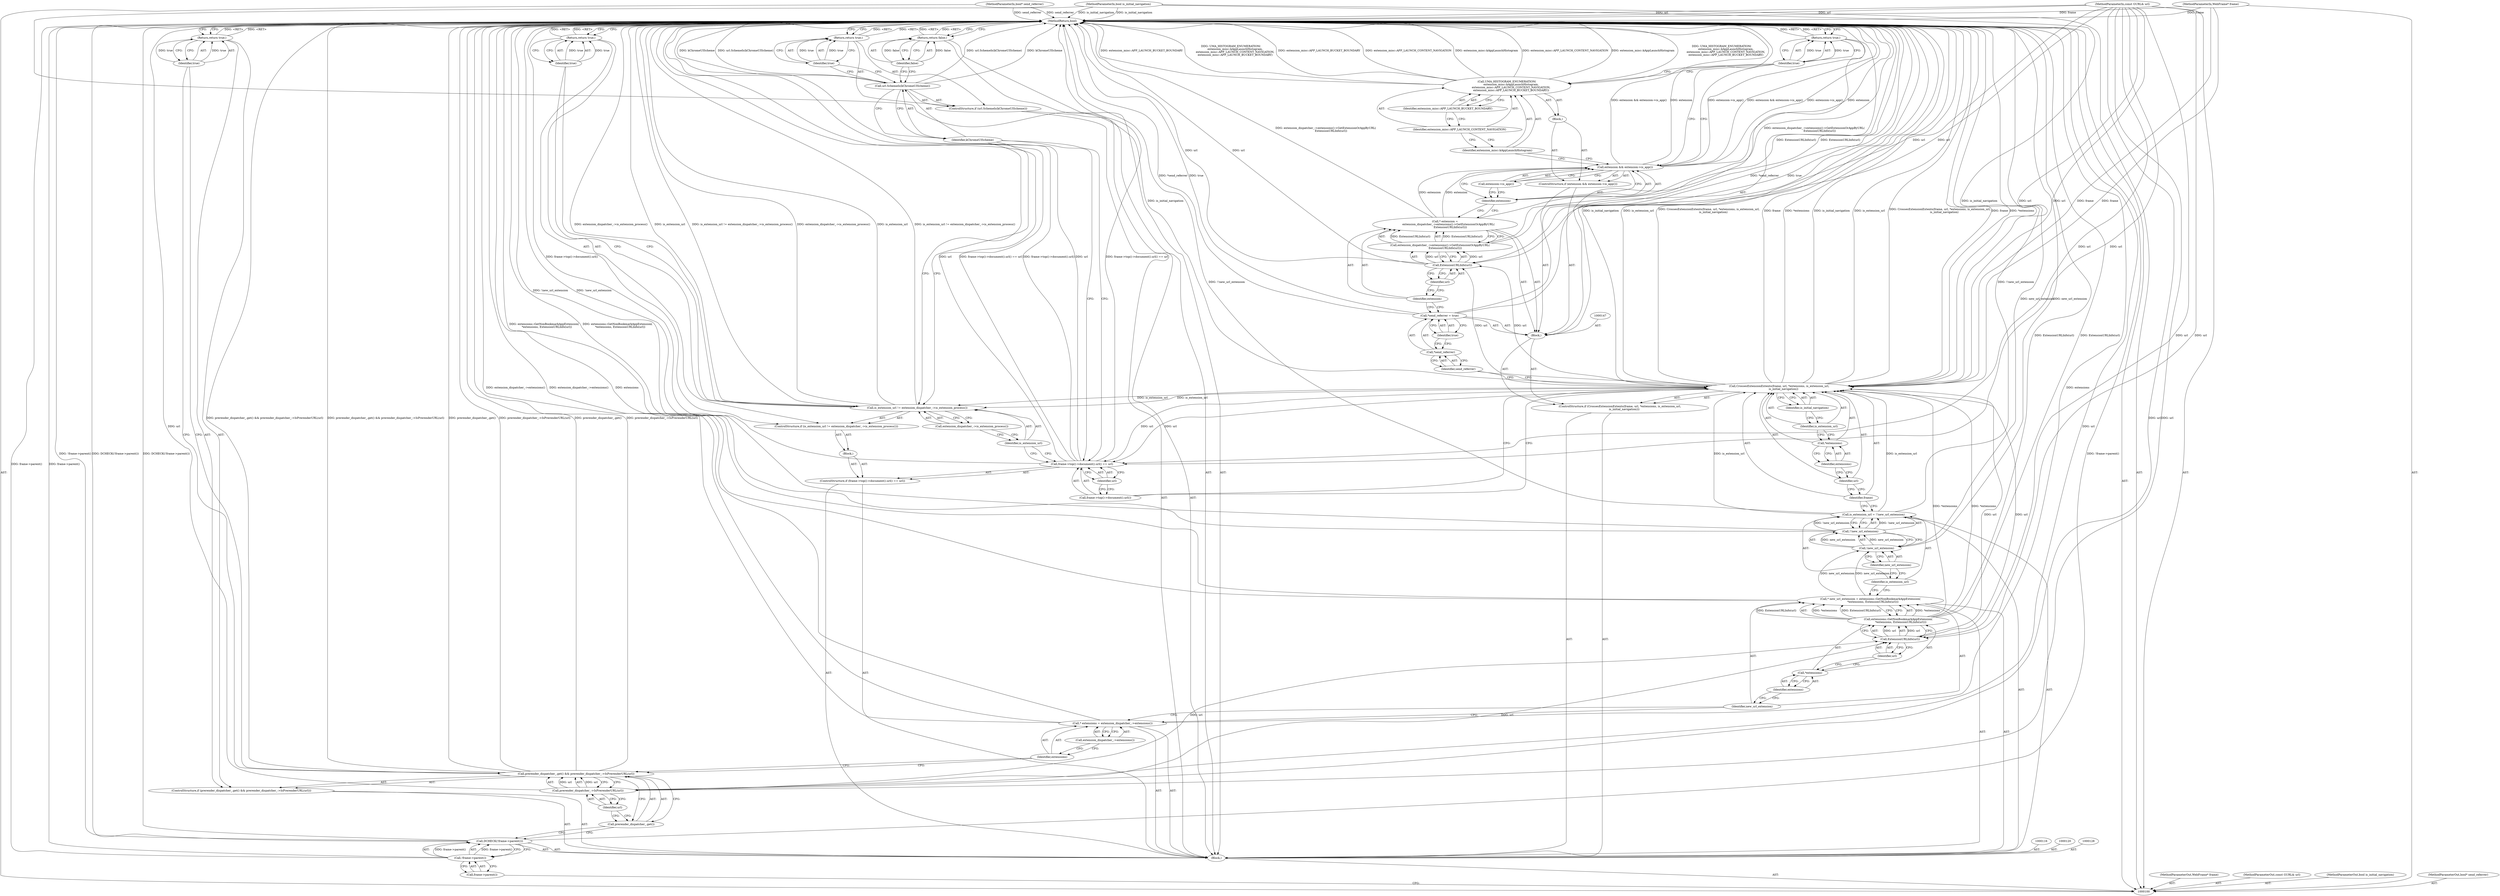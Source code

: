 digraph "1_Chrome_744c2a2d90c3c9a33c818e1ea4b7ccb5010663a0_2" {
"1000182" [label="(MethodReturn,bool)"];
"1000101" [label="(MethodParameterIn,WebFrame* frame)"];
"1000277" [label="(MethodParameterOut,WebFrame* frame)"];
"1000117" [label="(Call,* extensions = extension_dispatcher_->extensions())"];
"1000118" [label="(Identifier,extensions)"];
"1000119" [label="(Call,extension_dispatcher_->extensions())"];
"1000121" [label="(Call,* new_url_extension = extensions::GetNonBookmarkAppExtension(\n      *extensions, ExtensionURLInfo(url)))"];
"1000122" [label="(Identifier,new_url_extension)"];
"1000123" [label="(Call,extensions::GetNonBookmarkAppExtension(\n      *extensions, ExtensionURLInfo(url)))"];
"1000126" [label="(Call,ExtensionURLInfo(url))"];
"1000127" [label="(Identifier,url)"];
"1000124" [label="(Call,*extensions)"];
"1000125" [label="(Identifier,extensions)"];
"1000131" [label="(Call,!!new_url_extension)"];
"1000132" [label="(Call,!new_url_extension)"];
"1000133" [label="(Identifier,new_url_extension)"];
"1000129" [label="(Call,is_extension_url = !!new_url_extension)"];
"1000130" [label="(Identifier,is_extension_url)"];
"1000134" [label="(ControlStructure,if (CrossesExtensionExtents(frame, url, *extensions, is_extension_url,\n          is_initial_navigation)))"];
"1000136" [label="(Identifier,frame)"];
"1000137" [label="(Identifier,url)"];
"1000138" [label="(Call,*extensions)"];
"1000139" [label="(Identifier,extensions)"];
"1000140" [label="(Identifier,is_extension_url)"];
"1000135" [label="(Call,CrossesExtensionExtents(frame, url, *extensions, is_extension_url,\n          is_initial_navigation))"];
"1000141" [label="(Identifier,is_initial_navigation)"];
"1000146" [label="(Identifier,true)"];
"1000143" [label="(Call,*send_referrer = true)"];
"1000144" [label="(Call,*send_referrer)"];
"1000145" [label="(Identifier,send_referrer)"];
"1000102" [label="(MethodParameterIn,const GURL& url)"];
"1000278" [label="(MethodParameterOut,const GURL& url)"];
"1000148" [label="(Call,* extension =\n        extension_dispatcher_->extensions()->GetExtensionOrAppByURL(\n            ExtensionURLInfo(url)))"];
"1000149" [label="(Identifier,extension)"];
"1000142" [label="(Block,)"];
"1000150" [label="(Call,extension_dispatcher_->extensions()->GetExtensionOrAppByURL(\n            ExtensionURLInfo(url)))"];
"1000151" [label="(Call,ExtensionURLInfo(url))"];
"1000152" [label="(Identifier,url)"];
"1000156" [label="(Call,extension->is_app())"];
"1000153" [label="(ControlStructure,if (extension && extension->is_app()))"];
"1000157" [label="(Block,)"];
"1000154" [label="(Call,extension && extension->is_app())"];
"1000155" [label="(Identifier,extension)"];
"1000158" [label="(Call,UMA_HISTOGRAM_ENUMERATION(\n          extension_misc::kAppLaunchHistogram,\n          extension_misc::APP_LAUNCH_CONTENT_NAVIGATION,\n          extension_misc::APP_LAUNCH_BUCKET_BOUNDARY))"];
"1000159" [label="(Identifier,extension_misc::kAppLaunchHistogram)"];
"1000160" [label="(Identifier,extension_misc::APP_LAUNCH_CONTENT_NAVIGATION)"];
"1000161" [label="(Identifier,extension_misc::APP_LAUNCH_BUCKET_BOUNDARY)"];
"1000163" [label="(Identifier,true)"];
"1000162" [label="(Return,return true;)"];
"1000103" [label="(MethodParameterIn,bool is_initial_navigation)"];
"1000279" [label="(MethodParameterOut,bool is_initial_navigation)"];
"1000164" [label="(ControlStructure,if (frame->top()->document().url() == url))"];
"1000167" [label="(Identifier,url)"];
"1000168" [label="(Block,)"];
"1000165" [label="(Call,frame->top()->document().url() == url)"];
"1000166" [label="(Call,frame->top()->document().url())"];
"1000172" [label="(Call,extension_dispatcher_->is_extension_process())"];
"1000169" [label="(ControlStructure,if (is_extension_url != extension_dispatcher_->is_extension_process()))"];
"1000170" [label="(Call,is_extension_url != extension_dispatcher_->is_extension_process())"];
"1000171" [label="(Identifier,is_extension_url)"];
"1000174" [label="(Identifier,true)"];
"1000173" [label="(Return,return true;)"];
"1000177" [label="(Identifier,kChromeUIScheme)"];
"1000175" [label="(ControlStructure,if (url.SchemeIs(kChromeUIScheme)))"];
"1000176" [label="(Call,url.SchemeIs(kChromeUIScheme))"];
"1000179" [label="(Identifier,true)"];
"1000178" [label="(Return,return true;)"];
"1000181" [label="(Identifier,false)"];
"1000180" [label="(Return,return false;)"];
"1000104" [label="(MethodParameterIn,bool* send_referrer)"];
"1000280" [label="(MethodParameterOut,bool* send_referrer)"];
"1000105" [label="(Block,)"];
"1000108" [label="(Call,frame->parent())"];
"1000106" [label="(Call,DCHECK(!frame->parent()))"];
"1000107" [label="(Call,!frame->parent())"];
"1000109" [label="(ControlStructure,if (prerender_dispatcher_.get() && prerender_dispatcher_->IsPrerenderURL(url)))"];
"1000112" [label="(Call,prerender_dispatcher_->IsPrerenderURL(url))"];
"1000110" [label="(Call,prerender_dispatcher_.get() && prerender_dispatcher_->IsPrerenderURL(url))"];
"1000111" [label="(Call,prerender_dispatcher_.get())"];
"1000113" [label="(Identifier,url)"];
"1000115" [label="(Identifier,true)"];
"1000114" [label="(Return,return true;)"];
"1000182" -> "1000100"  [label="AST: "];
"1000182" -> "1000114"  [label="CFG: "];
"1000182" -> "1000162"  [label="CFG: "];
"1000182" -> "1000173"  [label="CFG: "];
"1000182" -> "1000178"  [label="CFG: "];
"1000182" -> "1000180"  [label="CFG: "];
"1000173" -> "1000182"  [label="DDG: <RET>"];
"1000162" -> "1000182"  [label="DDG: <RET>"];
"1000178" -> "1000182"  [label="DDG: <RET>"];
"1000114" -> "1000182"  [label="DDG: <RET>"];
"1000123" -> "1000182"  [label="DDG: ExtensionURLInfo(url)"];
"1000170" -> "1000182"  [label="DDG: extension_dispatcher_->is_extension_process()"];
"1000170" -> "1000182"  [label="DDG: is_extension_url"];
"1000170" -> "1000182"  [label="DDG: is_extension_url != extension_dispatcher_->is_extension_process()"];
"1000107" -> "1000182"  [label="DDG: frame->parent()"];
"1000104" -> "1000182"  [label="DDG: send_referrer"];
"1000158" -> "1000182"  [label="DDG: extension_misc::APP_LAUNCH_CONTENT_NAVIGATION"];
"1000158" -> "1000182"  [label="DDG: extension_misc::kAppLaunchHistogram"];
"1000158" -> "1000182"  [label="DDG: UMA_HISTOGRAM_ENUMERATION(\n          extension_misc::kAppLaunchHistogram,\n          extension_misc::APP_LAUNCH_CONTENT_NAVIGATION,\n          extension_misc::APP_LAUNCH_BUCKET_BOUNDARY)"];
"1000158" -> "1000182"  [label="DDG: extension_misc::APP_LAUNCH_BUCKET_BOUNDARY"];
"1000117" -> "1000182"  [label="DDG: extensions"];
"1000117" -> "1000182"  [label="DDG: extension_dispatcher_->extensions()"];
"1000154" -> "1000182"  [label="DDG: extension && extension->is_app()"];
"1000154" -> "1000182"  [label="DDG: extension"];
"1000154" -> "1000182"  [label="DDG: extension->is_app()"];
"1000143" -> "1000182"  [label="DDG: true"];
"1000143" -> "1000182"  [label="DDG: *send_referrer"];
"1000106" -> "1000182"  [label="DDG: DCHECK(!frame->parent())"];
"1000106" -> "1000182"  [label="DDG: !frame->parent()"];
"1000150" -> "1000182"  [label="DDG: ExtensionURLInfo(url)"];
"1000121" -> "1000182"  [label="DDG: extensions::GetNonBookmarkAppExtension(\n      *extensions, ExtensionURLInfo(url))"];
"1000131" -> "1000182"  [label="DDG: !new_url_extension"];
"1000135" -> "1000182"  [label="DDG: is_initial_navigation"];
"1000135" -> "1000182"  [label="DDG: is_extension_url"];
"1000135" -> "1000182"  [label="DDG: CrossesExtensionExtents(frame, url, *extensions, is_extension_url,\n          is_initial_navigation)"];
"1000135" -> "1000182"  [label="DDG: frame"];
"1000135" -> "1000182"  [label="DDG: *extensions"];
"1000165" -> "1000182"  [label="DDG: frame->top()->document().url()"];
"1000165" -> "1000182"  [label="DDG: url"];
"1000165" -> "1000182"  [label="DDG: frame->top()->document().url() == url"];
"1000151" -> "1000182"  [label="DDG: url"];
"1000103" -> "1000182"  [label="DDG: is_initial_navigation"];
"1000176" -> "1000182"  [label="DDG: url.SchemeIs(kChromeUIScheme)"];
"1000176" -> "1000182"  [label="DDG: kChromeUIScheme"];
"1000132" -> "1000182"  [label="DDG: new_url_extension"];
"1000102" -> "1000182"  [label="DDG: url"];
"1000110" -> "1000182"  [label="DDG: prerender_dispatcher_->IsPrerenderURL(url)"];
"1000110" -> "1000182"  [label="DDG: prerender_dispatcher_.get() && prerender_dispatcher_->IsPrerenderURL(url)"];
"1000110" -> "1000182"  [label="DDG: prerender_dispatcher_.get()"];
"1000112" -> "1000182"  [label="DDG: url"];
"1000101" -> "1000182"  [label="DDG: frame"];
"1000148" -> "1000182"  [label="DDG: extension_dispatcher_->extensions()->GetExtensionOrAppByURL(\n            ExtensionURLInfo(url))"];
"1000129" -> "1000182"  [label="DDG: !!new_url_extension"];
"1000180" -> "1000182"  [label="DDG: <RET>"];
"1000101" -> "1000100"  [label="AST: "];
"1000101" -> "1000182"  [label="DDG: frame"];
"1000101" -> "1000135"  [label="DDG: frame"];
"1000277" -> "1000100"  [label="AST: "];
"1000117" -> "1000105"  [label="AST: "];
"1000117" -> "1000119"  [label="CFG: "];
"1000118" -> "1000117"  [label="AST: "];
"1000119" -> "1000117"  [label="AST: "];
"1000122" -> "1000117"  [label="CFG: "];
"1000117" -> "1000182"  [label="DDG: extensions"];
"1000117" -> "1000182"  [label="DDG: extension_dispatcher_->extensions()"];
"1000118" -> "1000117"  [label="AST: "];
"1000118" -> "1000110"  [label="CFG: "];
"1000119" -> "1000118"  [label="CFG: "];
"1000119" -> "1000117"  [label="AST: "];
"1000119" -> "1000118"  [label="CFG: "];
"1000117" -> "1000119"  [label="CFG: "];
"1000121" -> "1000105"  [label="AST: "];
"1000121" -> "1000123"  [label="CFG: "];
"1000122" -> "1000121"  [label="AST: "];
"1000123" -> "1000121"  [label="AST: "];
"1000130" -> "1000121"  [label="CFG: "];
"1000121" -> "1000182"  [label="DDG: extensions::GetNonBookmarkAppExtension(\n      *extensions, ExtensionURLInfo(url))"];
"1000123" -> "1000121"  [label="DDG: *extensions"];
"1000123" -> "1000121"  [label="DDG: ExtensionURLInfo(url)"];
"1000121" -> "1000132"  [label="DDG: new_url_extension"];
"1000122" -> "1000121"  [label="AST: "];
"1000122" -> "1000117"  [label="CFG: "];
"1000125" -> "1000122"  [label="CFG: "];
"1000123" -> "1000121"  [label="AST: "];
"1000123" -> "1000126"  [label="CFG: "];
"1000124" -> "1000123"  [label="AST: "];
"1000126" -> "1000123"  [label="AST: "];
"1000121" -> "1000123"  [label="CFG: "];
"1000123" -> "1000182"  [label="DDG: ExtensionURLInfo(url)"];
"1000123" -> "1000121"  [label="DDG: *extensions"];
"1000123" -> "1000121"  [label="DDG: ExtensionURLInfo(url)"];
"1000126" -> "1000123"  [label="DDG: url"];
"1000123" -> "1000135"  [label="DDG: *extensions"];
"1000126" -> "1000123"  [label="AST: "];
"1000126" -> "1000127"  [label="CFG: "];
"1000127" -> "1000126"  [label="AST: "];
"1000123" -> "1000126"  [label="CFG: "];
"1000126" -> "1000123"  [label="DDG: url"];
"1000112" -> "1000126"  [label="DDG: url"];
"1000102" -> "1000126"  [label="DDG: url"];
"1000126" -> "1000135"  [label="DDG: url"];
"1000127" -> "1000126"  [label="AST: "];
"1000127" -> "1000124"  [label="CFG: "];
"1000126" -> "1000127"  [label="CFG: "];
"1000124" -> "1000123"  [label="AST: "];
"1000124" -> "1000125"  [label="CFG: "];
"1000125" -> "1000124"  [label="AST: "];
"1000127" -> "1000124"  [label="CFG: "];
"1000125" -> "1000124"  [label="AST: "];
"1000125" -> "1000122"  [label="CFG: "];
"1000124" -> "1000125"  [label="CFG: "];
"1000131" -> "1000129"  [label="AST: "];
"1000131" -> "1000132"  [label="CFG: "];
"1000132" -> "1000131"  [label="AST: "];
"1000129" -> "1000131"  [label="CFG: "];
"1000131" -> "1000182"  [label="DDG: !new_url_extension"];
"1000131" -> "1000129"  [label="DDG: !new_url_extension"];
"1000132" -> "1000131"  [label="DDG: new_url_extension"];
"1000132" -> "1000131"  [label="AST: "];
"1000132" -> "1000133"  [label="CFG: "];
"1000133" -> "1000132"  [label="AST: "];
"1000131" -> "1000132"  [label="CFG: "];
"1000132" -> "1000182"  [label="DDG: new_url_extension"];
"1000132" -> "1000131"  [label="DDG: new_url_extension"];
"1000121" -> "1000132"  [label="DDG: new_url_extension"];
"1000133" -> "1000132"  [label="AST: "];
"1000133" -> "1000130"  [label="CFG: "];
"1000132" -> "1000133"  [label="CFG: "];
"1000129" -> "1000105"  [label="AST: "];
"1000129" -> "1000131"  [label="CFG: "];
"1000130" -> "1000129"  [label="AST: "];
"1000131" -> "1000129"  [label="AST: "];
"1000136" -> "1000129"  [label="CFG: "];
"1000129" -> "1000182"  [label="DDG: !!new_url_extension"];
"1000131" -> "1000129"  [label="DDG: !new_url_extension"];
"1000129" -> "1000135"  [label="DDG: is_extension_url"];
"1000130" -> "1000129"  [label="AST: "];
"1000130" -> "1000121"  [label="CFG: "];
"1000133" -> "1000130"  [label="CFG: "];
"1000134" -> "1000105"  [label="AST: "];
"1000135" -> "1000134"  [label="AST: "];
"1000142" -> "1000134"  [label="AST: "];
"1000136" -> "1000135"  [label="AST: "];
"1000136" -> "1000129"  [label="CFG: "];
"1000137" -> "1000136"  [label="CFG: "];
"1000137" -> "1000135"  [label="AST: "];
"1000137" -> "1000136"  [label="CFG: "];
"1000139" -> "1000137"  [label="CFG: "];
"1000138" -> "1000135"  [label="AST: "];
"1000138" -> "1000139"  [label="CFG: "];
"1000139" -> "1000138"  [label="AST: "];
"1000140" -> "1000138"  [label="CFG: "];
"1000139" -> "1000138"  [label="AST: "];
"1000139" -> "1000137"  [label="CFG: "];
"1000138" -> "1000139"  [label="CFG: "];
"1000140" -> "1000135"  [label="AST: "];
"1000140" -> "1000138"  [label="CFG: "];
"1000141" -> "1000140"  [label="CFG: "];
"1000135" -> "1000134"  [label="AST: "];
"1000135" -> "1000141"  [label="CFG: "];
"1000136" -> "1000135"  [label="AST: "];
"1000137" -> "1000135"  [label="AST: "];
"1000138" -> "1000135"  [label="AST: "];
"1000140" -> "1000135"  [label="AST: "];
"1000141" -> "1000135"  [label="AST: "];
"1000145" -> "1000135"  [label="CFG: "];
"1000166" -> "1000135"  [label="CFG: "];
"1000135" -> "1000182"  [label="DDG: is_initial_navigation"];
"1000135" -> "1000182"  [label="DDG: is_extension_url"];
"1000135" -> "1000182"  [label="DDG: CrossesExtensionExtents(frame, url, *extensions, is_extension_url,\n          is_initial_navigation)"];
"1000135" -> "1000182"  [label="DDG: frame"];
"1000135" -> "1000182"  [label="DDG: *extensions"];
"1000101" -> "1000135"  [label="DDG: frame"];
"1000126" -> "1000135"  [label="DDG: url"];
"1000102" -> "1000135"  [label="DDG: url"];
"1000123" -> "1000135"  [label="DDG: *extensions"];
"1000129" -> "1000135"  [label="DDG: is_extension_url"];
"1000103" -> "1000135"  [label="DDG: is_initial_navigation"];
"1000135" -> "1000151"  [label="DDG: url"];
"1000135" -> "1000165"  [label="DDG: url"];
"1000135" -> "1000170"  [label="DDG: is_extension_url"];
"1000141" -> "1000135"  [label="AST: "];
"1000141" -> "1000140"  [label="CFG: "];
"1000135" -> "1000141"  [label="CFG: "];
"1000146" -> "1000143"  [label="AST: "];
"1000146" -> "1000144"  [label="CFG: "];
"1000143" -> "1000146"  [label="CFG: "];
"1000143" -> "1000142"  [label="AST: "];
"1000143" -> "1000146"  [label="CFG: "];
"1000144" -> "1000143"  [label="AST: "];
"1000146" -> "1000143"  [label="AST: "];
"1000149" -> "1000143"  [label="CFG: "];
"1000143" -> "1000182"  [label="DDG: true"];
"1000143" -> "1000182"  [label="DDG: *send_referrer"];
"1000144" -> "1000143"  [label="AST: "];
"1000144" -> "1000145"  [label="CFG: "];
"1000145" -> "1000144"  [label="AST: "];
"1000146" -> "1000144"  [label="CFG: "];
"1000145" -> "1000144"  [label="AST: "];
"1000145" -> "1000135"  [label="CFG: "];
"1000144" -> "1000145"  [label="CFG: "];
"1000102" -> "1000100"  [label="AST: "];
"1000102" -> "1000182"  [label="DDG: url"];
"1000102" -> "1000112"  [label="DDG: url"];
"1000102" -> "1000126"  [label="DDG: url"];
"1000102" -> "1000135"  [label="DDG: url"];
"1000102" -> "1000151"  [label="DDG: url"];
"1000102" -> "1000165"  [label="DDG: url"];
"1000278" -> "1000100"  [label="AST: "];
"1000148" -> "1000142"  [label="AST: "];
"1000148" -> "1000150"  [label="CFG: "];
"1000149" -> "1000148"  [label="AST: "];
"1000150" -> "1000148"  [label="AST: "];
"1000155" -> "1000148"  [label="CFG: "];
"1000148" -> "1000182"  [label="DDG: extension_dispatcher_->extensions()->GetExtensionOrAppByURL(\n            ExtensionURLInfo(url))"];
"1000150" -> "1000148"  [label="DDG: ExtensionURLInfo(url)"];
"1000148" -> "1000154"  [label="DDG: extension"];
"1000149" -> "1000148"  [label="AST: "];
"1000149" -> "1000143"  [label="CFG: "];
"1000152" -> "1000149"  [label="CFG: "];
"1000142" -> "1000134"  [label="AST: "];
"1000143" -> "1000142"  [label="AST: "];
"1000147" -> "1000142"  [label="AST: "];
"1000148" -> "1000142"  [label="AST: "];
"1000153" -> "1000142"  [label="AST: "];
"1000162" -> "1000142"  [label="AST: "];
"1000150" -> "1000148"  [label="AST: "];
"1000150" -> "1000151"  [label="CFG: "];
"1000151" -> "1000150"  [label="AST: "];
"1000148" -> "1000150"  [label="CFG: "];
"1000150" -> "1000182"  [label="DDG: ExtensionURLInfo(url)"];
"1000150" -> "1000148"  [label="DDG: ExtensionURLInfo(url)"];
"1000151" -> "1000150"  [label="DDG: url"];
"1000151" -> "1000150"  [label="AST: "];
"1000151" -> "1000152"  [label="CFG: "];
"1000152" -> "1000151"  [label="AST: "];
"1000150" -> "1000151"  [label="CFG: "];
"1000151" -> "1000182"  [label="DDG: url"];
"1000151" -> "1000150"  [label="DDG: url"];
"1000135" -> "1000151"  [label="DDG: url"];
"1000102" -> "1000151"  [label="DDG: url"];
"1000152" -> "1000151"  [label="AST: "];
"1000152" -> "1000149"  [label="CFG: "];
"1000151" -> "1000152"  [label="CFG: "];
"1000156" -> "1000154"  [label="AST: "];
"1000156" -> "1000155"  [label="CFG: "];
"1000154" -> "1000156"  [label="CFG: "];
"1000153" -> "1000142"  [label="AST: "];
"1000154" -> "1000153"  [label="AST: "];
"1000157" -> "1000153"  [label="AST: "];
"1000157" -> "1000153"  [label="AST: "];
"1000158" -> "1000157"  [label="AST: "];
"1000154" -> "1000153"  [label="AST: "];
"1000154" -> "1000155"  [label="CFG: "];
"1000154" -> "1000156"  [label="CFG: "];
"1000155" -> "1000154"  [label="AST: "];
"1000156" -> "1000154"  [label="AST: "];
"1000159" -> "1000154"  [label="CFG: "];
"1000163" -> "1000154"  [label="CFG: "];
"1000154" -> "1000182"  [label="DDG: extension && extension->is_app()"];
"1000154" -> "1000182"  [label="DDG: extension"];
"1000154" -> "1000182"  [label="DDG: extension->is_app()"];
"1000148" -> "1000154"  [label="DDG: extension"];
"1000155" -> "1000154"  [label="AST: "];
"1000155" -> "1000148"  [label="CFG: "];
"1000156" -> "1000155"  [label="CFG: "];
"1000154" -> "1000155"  [label="CFG: "];
"1000158" -> "1000157"  [label="AST: "];
"1000158" -> "1000161"  [label="CFG: "];
"1000159" -> "1000158"  [label="AST: "];
"1000160" -> "1000158"  [label="AST: "];
"1000161" -> "1000158"  [label="AST: "];
"1000163" -> "1000158"  [label="CFG: "];
"1000158" -> "1000182"  [label="DDG: extension_misc::APP_LAUNCH_CONTENT_NAVIGATION"];
"1000158" -> "1000182"  [label="DDG: extension_misc::kAppLaunchHistogram"];
"1000158" -> "1000182"  [label="DDG: UMA_HISTOGRAM_ENUMERATION(\n          extension_misc::kAppLaunchHistogram,\n          extension_misc::APP_LAUNCH_CONTENT_NAVIGATION,\n          extension_misc::APP_LAUNCH_BUCKET_BOUNDARY)"];
"1000158" -> "1000182"  [label="DDG: extension_misc::APP_LAUNCH_BUCKET_BOUNDARY"];
"1000159" -> "1000158"  [label="AST: "];
"1000159" -> "1000154"  [label="CFG: "];
"1000160" -> "1000159"  [label="CFG: "];
"1000160" -> "1000158"  [label="AST: "];
"1000160" -> "1000159"  [label="CFG: "];
"1000161" -> "1000160"  [label="CFG: "];
"1000161" -> "1000158"  [label="AST: "];
"1000161" -> "1000160"  [label="CFG: "];
"1000158" -> "1000161"  [label="CFG: "];
"1000163" -> "1000162"  [label="AST: "];
"1000163" -> "1000158"  [label="CFG: "];
"1000163" -> "1000154"  [label="CFG: "];
"1000162" -> "1000163"  [label="CFG: "];
"1000163" -> "1000162"  [label="DDG: true"];
"1000162" -> "1000142"  [label="AST: "];
"1000162" -> "1000163"  [label="CFG: "];
"1000163" -> "1000162"  [label="AST: "];
"1000182" -> "1000162"  [label="CFG: "];
"1000162" -> "1000182"  [label="DDG: <RET>"];
"1000163" -> "1000162"  [label="DDG: true"];
"1000103" -> "1000100"  [label="AST: "];
"1000103" -> "1000182"  [label="DDG: is_initial_navigation"];
"1000103" -> "1000135"  [label="DDG: is_initial_navigation"];
"1000279" -> "1000100"  [label="AST: "];
"1000164" -> "1000105"  [label="AST: "];
"1000165" -> "1000164"  [label="AST: "];
"1000168" -> "1000164"  [label="AST: "];
"1000167" -> "1000165"  [label="AST: "];
"1000167" -> "1000166"  [label="CFG: "];
"1000165" -> "1000167"  [label="CFG: "];
"1000168" -> "1000164"  [label="AST: "];
"1000169" -> "1000168"  [label="AST: "];
"1000165" -> "1000164"  [label="AST: "];
"1000165" -> "1000167"  [label="CFG: "];
"1000166" -> "1000165"  [label="AST: "];
"1000167" -> "1000165"  [label="AST: "];
"1000171" -> "1000165"  [label="CFG: "];
"1000177" -> "1000165"  [label="CFG: "];
"1000165" -> "1000182"  [label="DDG: frame->top()->document().url()"];
"1000165" -> "1000182"  [label="DDG: url"];
"1000165" -> "1000182"  [label="DDG: frame->top()->document().url() == url"];
"1000135" -> "1000165"  [label="DDG: url"];
"1000102" -> "1000165"  [label="DDG: url"];
"1000166" -> "1000165"  [label="AST: "];
"1000166" -> "1000135"  [label="CFG: "];
"1000167" -> "1000166"  [label="CFG: "];
"1000172" -> "1000170"  [label="AST: "];
"1000172" -> "1000171"  [label="CFG: "];
"1000170" -> "1000172"  [label="CFG: "];
"1000169" -> "1000168"  [label="AST: "];
"1000170" -> "1000169"  [label="AST: "];
"1000173" -> "1000169"  [label="AST: "];
"1000170" -> "1000169"  [label="AST: "];
"1000170" -> "1000172"  [label="CFG: "];
"1000171" -> "1000170"  [label="AST: "];
"1000172" -> "1000170"  [label="AST: "];
"1000174" -> "1000170"  [label="CFG: "];
"1000177" -> "1000170"  [label="CFG: "];
"1000170" -> "1000182"  [label="DDG: extension_dispatcher_->is_extension_process()"];
"1000170" -> "1000182"  [label="DDG: is_extension_url"];
"1000170" -> "1000182"  [label="DDG: is_extension_url != extension_dispatcher_->is_extension_process()"];
"1000135" -> "1000170"  [label="DDG: is_extension_url"];
"1000171" -> "1000170"  [label="AST: "];
"1000171" -> "1000165"  [label="CFG: "];
"1000172" -> "1000171"  [label="CFG: "];
"1000174" -> "1000173"  [label="AST: "];
"1000174" -> "1000170"  [label="CFG: "];
"1000173" -> "1000174"  [label="CFG: "];
"1000174" -> "1000173"  [label="DDG: true"];
"1000173" -> "1000169"  [label="AST: "];
"1000173" -> "1000174"  [label="CFG: "];
"1000174" -> "1000173"  [label="AST: "];
"1000182" -> "1000173"  [label="CFG: "];
"1000173" -> "1000182"  [label="DDG: <RET>"];
"1000174" -> "1000173"  [label="DDG: true"];
"1000177" -> "1000176"  [label="AST: "];
"1000177" -> "1000170"  [label="CFG: "];
"1000177" -> "1000165"  [label="CFG: "];
"1000176" -> "1000177"  [label="CFG: "];
"1000175" -> "1000105"  [label="AST: "];
"1000176" -> "1000175"  [label="AST: "];
"1000178" -> "1000175"  [label="AST: "];
"1000176" -> "1000175"  [label="AST: "];
"1000176" -> "1000177"  [label="CFG: "];
"1000177" -> "1000176"  [label="AST: "];
"1000179" -> "1000176"  [label="CFG: "];
"1000181" -> "1000176"  [label="CFG: "];
"1000176" -> "1000182"  [label="DDG: url.SchemeIs(kChromeUIScheme)"];
"1000176" -> "1000182"  [label="DDG: kChromeUIScheme"];
"1000179" -> "1000178"  [label="AST: "];
"1000179" -> "1000176"  [label="CFG: "];
"1000178" -> "1000179"  [label="CFG: "];
"1000179" -> "1000178"  [label="DDG: true"];
"1000178" -> "1000175"  [label="AST: "];
"1000178" -> "1000179"  [label="CFG: "];
"1000179" -> "1000178"  [label="AST: "];
"1000182" -> "1000178"  [label="CFG: "];
"1000178" -> "1000182"  [label="DDG: <RET>"];
"1000179" -> "1000178"  [label="DDG: true"];
"1000181" -> "1000180"  [label="AST: "];
"1000181" -> "1000176"  [label="CFG: "];
"1000180" -> "1000181"  [label="CFG: "];
"1000181" -> "1000180"  [label="DDG: false"];
"1000180" -> "1000105"  [label="AST: "];
"1000180" -> "1000181"  [label="CFG: "];
"1000181" -> "1000180"  [label="AST: "];
"1000182" -> "1000180"  [label="CFG: "];
"1000180" -> "1000182"  [label="DDG: <RET>"];
"1000181" -> "1000180"  [label="DDG: false"];
"1000104" -> "1000100"  [label="AST: "];
"1000104" -> "1000182"  [label="DDG: send_referrer"];
"1000280" -> "1000100"  [label="AST: "];
"1000105" -> "1000100"  [label="AST: "];
"1000106" -> "1000105"  [label="AST: "];
"1000109" -> "1000105"  [label="AST: "];
"1000116" -> "1000105"  [label="AST: "];
"1000117" -> "1000105"  [label="AST: "];
"1000120" -> "1000105"  [label="AST: "];
"1000121" -> "1000105"  [label="AST: "];
"1000128" -> "1000105"  [label="AST: "];
"1000129" -> "1000105"  [label="AST: "];
"1000134" -> "1000105"  [label="AST: "];
"1000164" -> "1000105"  [label="AST: "];
"1000175" -> "1000105"  [label="AST: "];
"1000180" -> "1000105"  [label="AST: "];
"1000108" -> "1000107"  [label="AST: "];
"1000108" -> "1000100"  [label="CFG: "];
"1000107" -> "1000108"  [label="CFG: "];
"1000106" -> "1000105"  [label="AST: "];
"1000106" -> "1000107"  [label="CFG: "];
"1000107" -> "1000106"  [label="AST: "];
"1000111" -> "1000106"  [label="CFG: "];
"1000106" -> "1000182"  [label="DDG: DCHECK(!frame->parent())"];
"1000106" -> "1000182"  [label="DDG: !frame->parent()"];
"1000107" -> "1000106"  [label="DDG: frame->parent()"];
"1000107" -> "1000106"  [label="AST: "];
"1000107" -> "1000108"  [label="CFG: "];
"1000108" -> "1000107"  [label="AST: "];
"1000106" -> "1000107"  [label="CFG: "];
"1000107" -> "1000182"  [label="DDG: frame->parent()"];
"1000107" -> "1000106"  [label="DDG: frame->parent()"];
"1000109" -> "1000105"  [label="AST: "];
"1000110" -> "1000109"  [label="AST: "];
"1000114" -> "1000109"  [label="AST: "];
"1000112" -> "1000110"  [label="AST: "];
"1000112" -> "1000113"  [label="CFG: "];
"1000113" -> "1000112"  [label="AST: "];
"1000110" -> "1000112"  [label="CFG: "];
"1000112" -> "1000182"  [label="DDG: url"];
"1000112" -> "1000110"  [label="DDG: url"];
"1000102" -> "1000112"  [label="DDG: url"];
"1000112" -> "1000126"  [label="DDG: url"];
"1000110" -> "1000109"  [label="AST: "];
"1000110" -> "1000111"  [label="CFG: "];
"1000110" -> "1000112"  [label="CFG: "];
"1000111" -> "1000110"  [label="AST: "];
"1000112" -> "1000110"  [label="AST: "];
"1000115" -> "1000110"  [label="CFG: "];
"1000118" -> "1000110"  [label="CFG: "];
"1000110" -> "1000182"  [label="DDG: prerender_dispatcher_->IsPrerenderURL(url)"];
"1000110" -> "1000182"  [label="DDG: prerender_dispatcher_.get() && prerender_dispatcher_->IsPrerenderURL(url)"];
"1000110" -> "1000182"  [label="DDG: prerender_dispatcher_.get()"];
"1000112" -> "1000110"  [label="DDG: url"];
"1000111" -> "1000110"  [label="AST: "];
"1000111" -> "1000106"  [label="CFG: "];
"1000113" -> "1000111"  [label="CFG: "];
"1000110" -> "1000111"  [label="CFG: "];
"1000113" -> "1000112"  [label="AST: "];
"1000113" -> "1000111"  [label="CFG: "];
"1000112" -> "1000113"  [label="CFG: "];
"1000115" -> "1000114"  [label="AST: "];
"1000115" -> "1000110"  [label="CFG: "];
"1000114" -> "1000115"  [label="CFG: "];
"1000115" -> "1000114"  [label="DDG: true"];
"1000114" -> "1000109"  [label="AST: "];
"1000114" -> "1000115"  [label="CFG: "];
"1000115" -> "1000114"  [label="AST: "];
"1000182" -> "1000114"  [label="CFG: "];
"1000114" -> "1000182"  [label="DDG: <RET>"];
"1000115" -> "1000114"  [label="DDG: true"];
}
